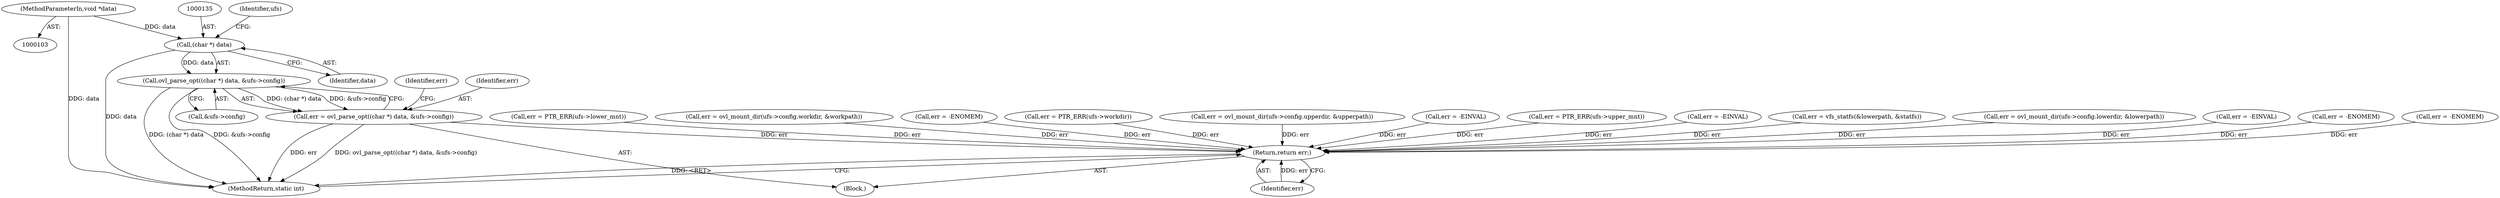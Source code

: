 digraph "0_linux_69c433ed2ecd2d3264efd7afec4439524b319121_0@pointer" {
"1000133" [label="(Call,ovl_parse_opt((char *) data, &ufs->config))"];
"1000134" [label="(Call,(char *) data)"];
"1000105" [label="(MethodParameterIn,void *data)"];
"1000131" [label="(Call,err = ovl_parse_opt((char *) data, &ufs->config))"];
"1000593" [label="(Return,return err;)"];
"1000139" [label="(Identifier,ufs)"];
"1000348" [label="(Call,err = -EINVAL)"];
"1000307" [label="(Call,err = vfs_statfs(&lowerpath, &statfs))"];
"1000198" [label="(Call,err = ovl_mount_dir(ufs->config.lowerdir, &lowerpath))"];
"1000224" [label="(Call,err = -EINVAL)"];
"1000595" [label="(MethodReturn,static int)"];
"1000593" [label="(Return,return err;)"];
"1000137" [label="(Call,&ufs->config)"];
"1000117" [label="(Call,err = -ENOMEM)"];
"1000466" [label="(Call,err = -ENOMEM)"];
"1000142" [label="(Identifier,err)"];
"1000136" [label="(Identifier,data)"];
"1000391" [label="(Call,err = PTR_ERR(ufs->lower_mnt))"];
"1000211" [label="(Call,err = ovl_mount_dir(ufs->config.workdir, &workpath))"];
"1000133" [label="(Call,ovl_parse_opt((char *) data, &ufs->config))"];
"1000131" [label="(Call,err = ovl_parse_opt((char *) data, &ufs->config))"];
"1000107" [label="(Block,)"];
"1000134" [label="(Call,(char *) data)"];
"1000132" [label="(Identifier,err)"];
"1000173" [label="(Call,err = -ENOMEM)"];
"1000417" [label="(Call,err = PTR_ERR(ufs->workdir))"];
"1000105" [label="(MethodParameterIn,void *data)"];
"1000185" [label="(Call,err = ovl_mount_dir(ufs->config.upperdir, &upperpath))"];
"1000144" [label="(Call,err = -EINVAL)"];
"1000369" [label="(Call,err = PTR_ERR(ufs->upper_mnt))"];
"1000594" [label="(Identifier,err)"];
"1000133" -> "1000131"  [label="AST: "];
"1000133" -> "1000137"  [label="CFG: "];
"1000134" -> "1000133"  [label="AST: "];
"1000137" -> "1000133"  [label="AST: "];
"1000131" -> "1000133"  [label="CFG: "];
"1000133" -> "1000595"  [label="DDG: (char *) data"];
"1000133" -> "1000595"  [label="DDG: &ufs->config"];
"1000133" -> "1000131"  [label="DDG: (char *) data"];
"1000133" -> "1000131"  [label="DDG: &ufs->config"];
"1000134" -> "1000133"  [label="DDG: data"];
"1000134" -> "1000136"  [label="CFG: "];
"1000135" -> "1000134"  [label="AST: "];
"1000136" -> "1000134"  [label="AST: "];
"1000139" -> "1000134"  [label="CFG: "];
"1000134" -> "1000595"  [label="DDG: data"];
"1000105" -> "1000134"  [label="DDG: data"];
"1000105" -> "1000103"  [label="AST: "];
"1000105" -> "1000595"  [label="DDG: data"];
"1000131" -> "1000107"  [label="AST: "];
"1000132" -> "1000131"  [label="AST: "];
"1000142" -> "1000131"  [label="CFG: "];
"1000131" -> "1000595"  [label="DDG: err"];
"1000131" -> "1000595"  [label="DDG: ovl_parse_opt((char *) data, &ufs->config)"];
"1000131" -> "1000593"  [label="DDG: err"];
"1000593" -> "1000107"  [label="AST: "];
"1000593" -> "1000594"  [label="CFG: "];
"1000594" -> "1000593"  [label="AST: "];
"1000595" -> "1000593"  [label="CFG: "];
"1000593" -> "1000595"  [label="DDG: <RET>"];
"1000594" -> "1000593"  [label="DDG: err"];
"1000224" -> "1000593"  [label="DDG: err"];
"1000369" -> "1000593"  [label="DDG: err"];
"1000391" -> "1000593"  [label="DDG: err"];
"1000117" -> "1000593"  [label="DDG: err"];
"1000417" -> "1000593"  [label="DDG: err"];
"1000211" -> "1000593"  [label="DDG: err"];
"1000198" -> "1000593"  [label="DDG: err"];
"1000144" -> "1000593"  [label="DDG: err"];
"1000307" -> "1000593"  [label="DDG: err"];
"1000173" -> "1000593"  [label="DDG: err"];
"1000185" -> "1000593"  [label="DDG: err"];
"1000348" -> "1000593"  [label="DDG: err"];
"1000466" -> "1000593"  [label="DDG: err"];
}
